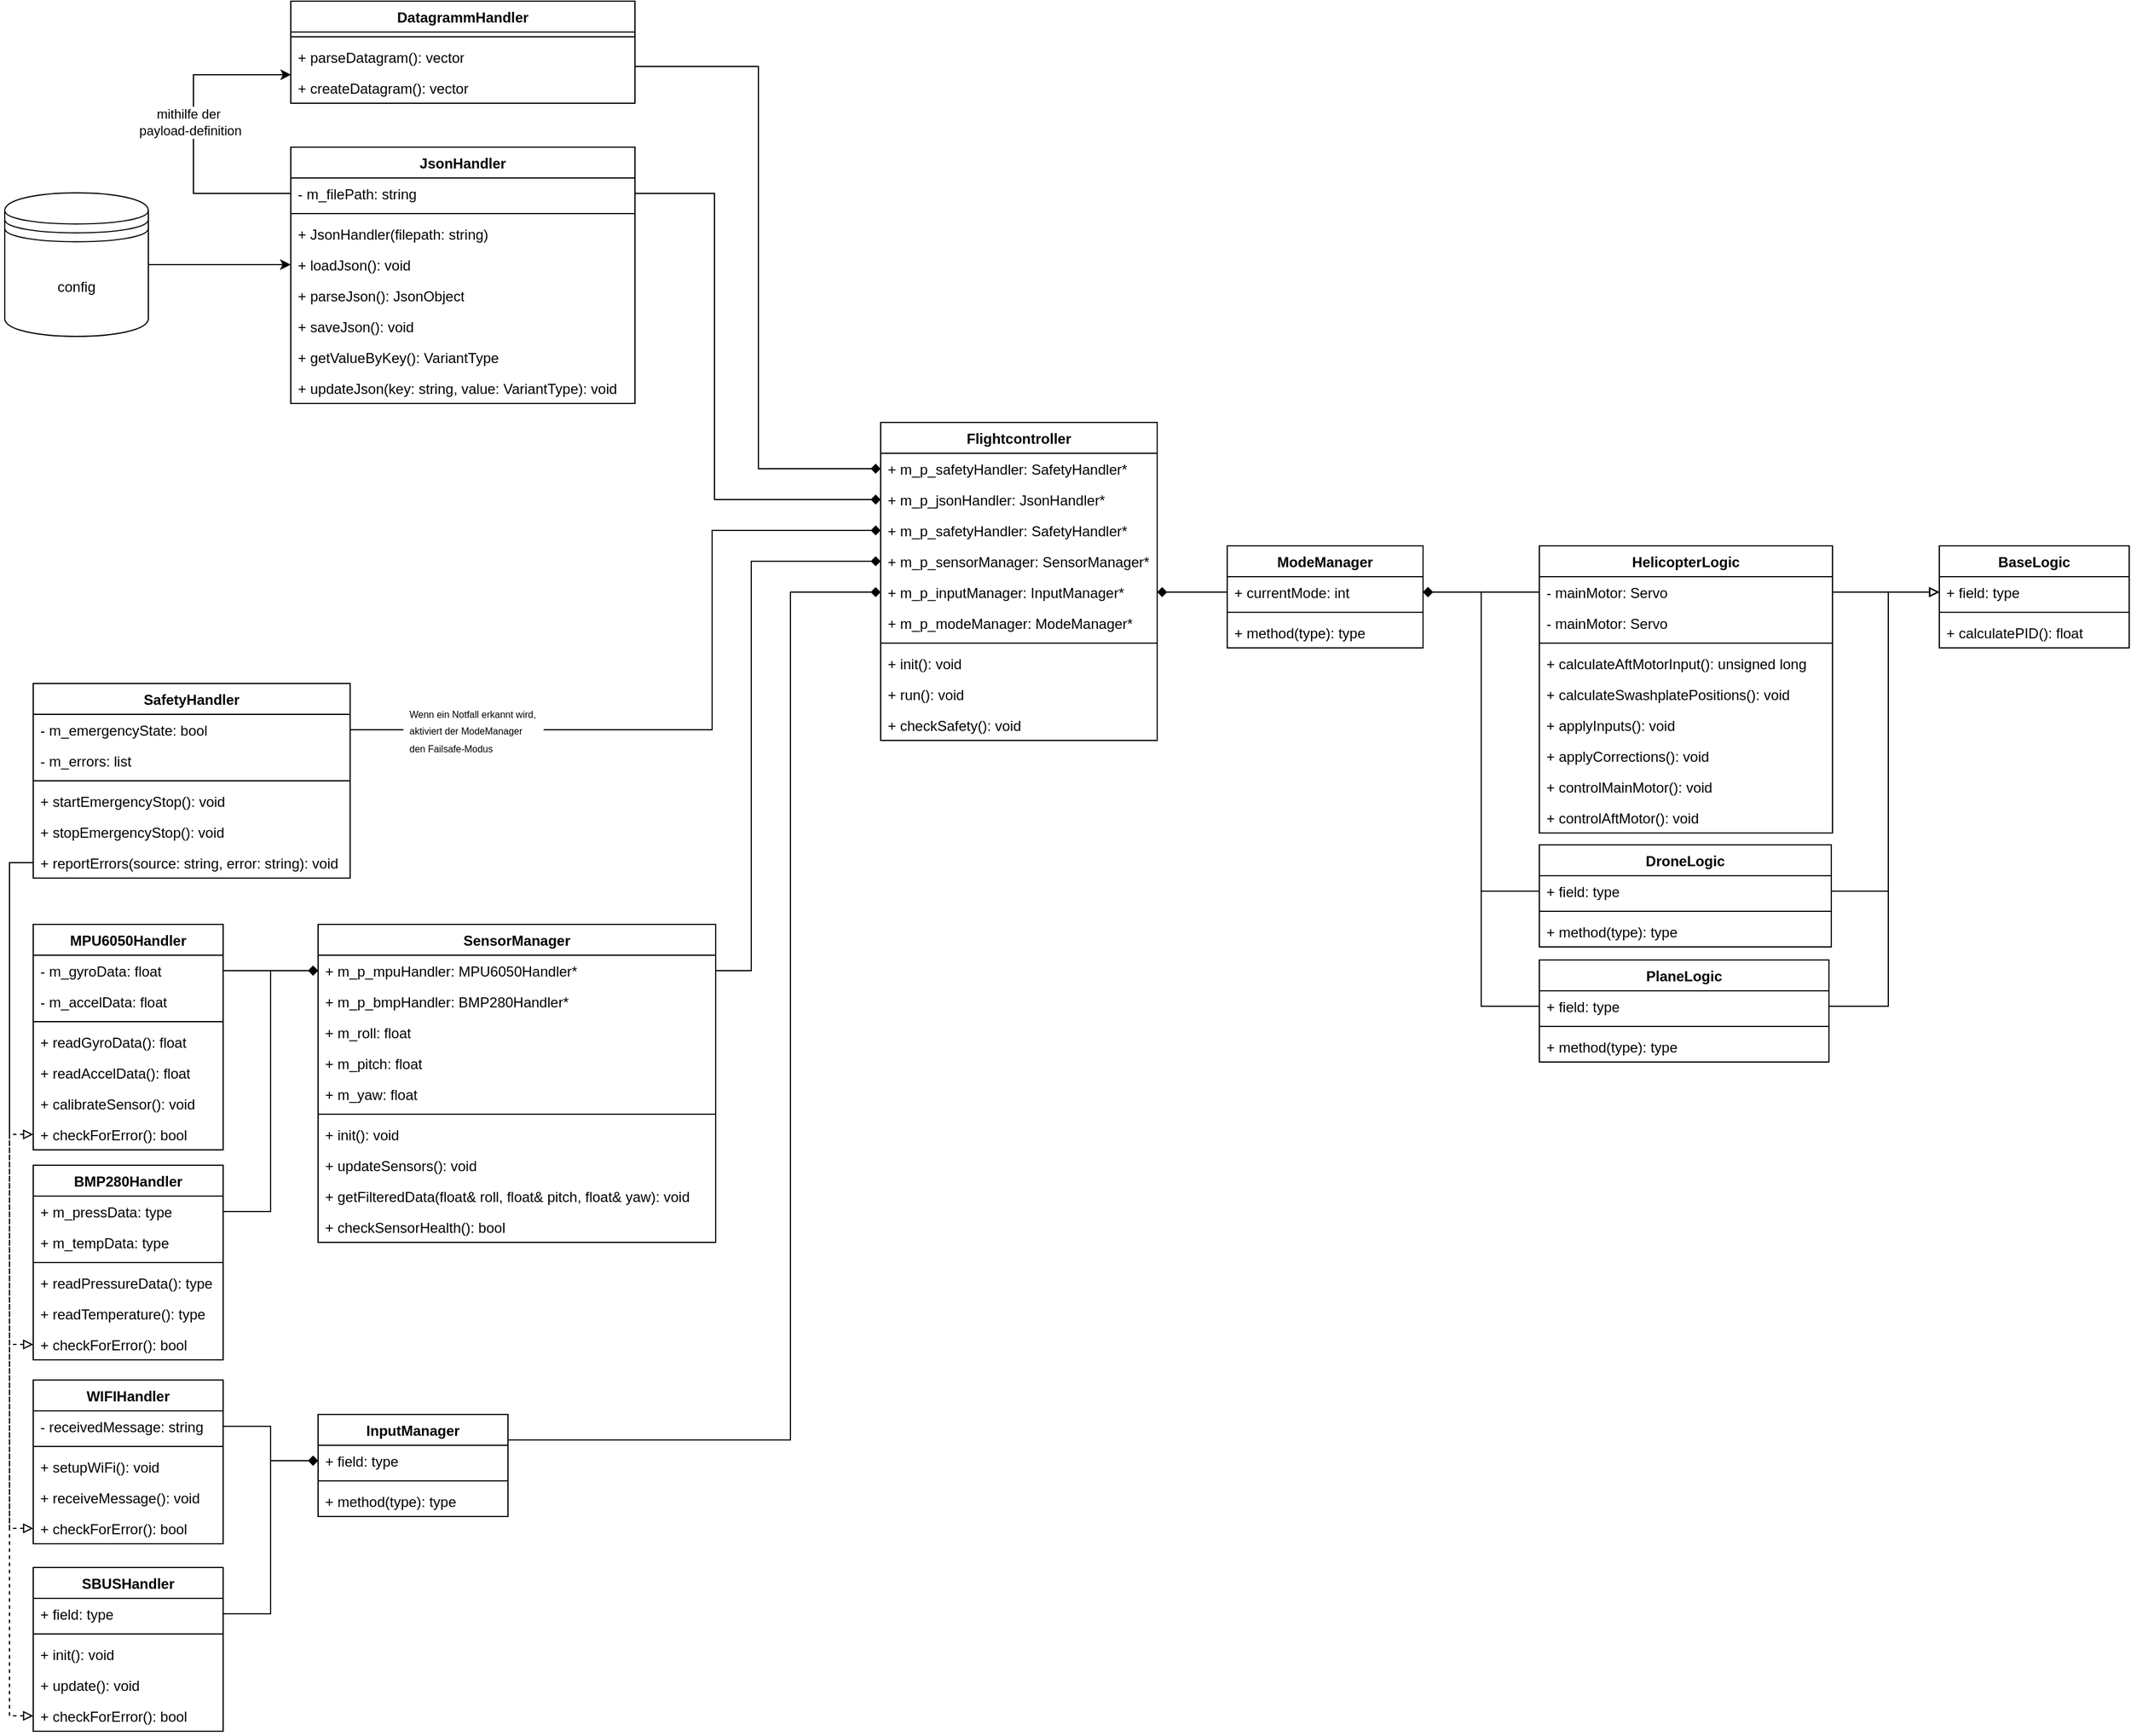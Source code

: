 <mxfile version="25.0.2">
  <diagram name="Seite-1" id="q2QHLzLYXpVYBQE_3g32">
    <mxGraphModel dx="5782" dy="4719" grid="0" gridSize="10" guides="1" tooltips="1" connect="1" arrows="1" fold="1" page="0" pageScale="1" pageWidth="827" pageHeight="1169" background="none" math="0" shadow="0">
      <root>
        <mxCell id="0" />
        <mxCell id="1" parent="0" />
        <mxCell id="JjhomQdFj9FOFFwPfBJc-15" value="JsonHandler" style="swimlane;fontStyle=1;align=center;verticalAlign=top;childLayout=stackLayout;horizontal=1;startSize=26;horizontalStack=0;resizeParent=1;resizeParentMax=0;resizeLast=0;collapsible=1;marginBottom=0;whiteSpace=wrap;html=1;rounded=0;" parent="1" vertex="1">
          <mxGeometry x="-4257" y="-3483" width="290" height="216" as="geometry" />
        </mxCell>
        <mxCell id="JjhomQdFj9FOFFwPfBJc-35" value="- m_filePath: string&amp;nbsp;" style="text;strokeColor=none;fillColor=none;align=left;verticalAlign=top;spacingLeft=4;spacingRight=4;overflow=hidden;rotatable=0;points=[[0,0.5],[1,0.5]];portConstraint=eastwest;whiteSpace=wrap;html=1;rounded=0;" parent="JjhomQdFj9FOFFwPfBJc-15" vertex="1">
          <mxGeometry y="26" width="290" height="26" as="geometry" />
        </mxCell>
        <mxCell id="JjhomQdFj9FOFFwPfBJc-17" value="" style="line;strokeWidth=1;fillColor=none;align=left;verticalAlign=middle;spacingTop=-1;spacingLeft=3;spacingRight=3;rotatable=0;labelPosition=right;points=[];portConstraint=eastwest;strokeColor=inherit;rounded=0;" parent="JjhomQdFj9FOFFwPfBJc-15" vertex="1">
          <mxGeometry y="52" width="290" height="8" as="geometry" />
        </mxCell>
        <mxCell id="JjhomQdFj9FOFFwPfBJc-39" value="+ JsonHandler(filepath: string)" style="text;strokeColor=none;fillColor=none;align=left;verticalAlign=top;spacingLeft=4;spacingRight=4;overflow=hidden;rotatable=0;points=[[0,0.5],[1,0.5]];portConstraint=eastwest;whiteSpace=wrap;html=1;rounded=0;" parent="JjhomQdFj9FOFFwPfBJc-15" vertex="1">
          <mxGeometry y="60" width="290" height="26" as="geometry" />
        </mxCell>
        <mxCell id="JjhomQdFj9FOFFwPfBJc-36" value="+ loadJson(): void" style="text;strokeColor=none;fillColor=none;align=left;verticalAlign=top;spacingLeft=4;spacingRight=4;overflow=hidden;rotatable=0;points=[[0,0.5],[1,0.5]];portConstraint=eastwest;whiteSpace=wrap;html=1;rounded=0;" parent="JjhomQdFj9FOFFwPfBJc-15" vertex="1">
          <mxGeometry y="86" width="290" height="26" as="geometry" />
        </mxCell>
        <mxCell id="JjhomQdFj9FOFFwPfBJc-18" value="+ parseJson(): JsonObject" style="text;strokeColor=none;fillColor=none;align=left;verticalAlign=top;spacingLeft=4;spacingRight=4;overflow=hidden;rotatable=0;points=[[0,0.5],[1,0.5]];portConstraint=eastwest;whiteSpace=wrap;html=1;rounded=0;" parent="JjhomQdFj9FOFFwPfBJc-15" vertex="1">
          <mxGeometry y="112" width="290" height="26" as="geometry" />
        </mxCell>
        <mxCell id="JjhomQdFj9FOFFwPfBJc-37" value="+ saveJson(): void" style="text;strokeColor=none;fillColor=none;align=left;verticalAlign=top;spacingLeft=4;spacingRight=4;overflow=hidden;rotatable=0;points=[[0,0.5],[1,0.5]];portConstraint=eastwest;whiteSpace=wrap;html=1;rounded=0;" parent="JjhomQdFj9FOFFwPfBJc-15" vertex="1">
          <mxGeometry y="138" width="290" height="26" as="geometry" />
        </mxCell>
        <mxCell id="JjhomQdFj9FOFFwPfBJc-38" value="+ getValueByKey(): VariantType" style="text;strokeColor=none;fillColor=none;align=left;verticalAlign=top;spacingLeft=4;spacingRight=4;overflow=hidden;rotatable=0;points=[[0,0.5],[1,0.5]];portConstraint=eastwest;whiteSpace=wrap;html=1;rounded=0;" parent="JjhomQdFj9FOFFwPfBJc-15" vertex="1">
          <mxGeometry y="164" width="290" height="26" as="geometry" />
        </mxCell>
        <mxCell id="JjhomQdFj9FOFFwPfBJc-34" value="+ updateJson(key: string, value: VariantType): void" style="text;strokeColor=none;fillColor=none;align=left;verticalAlign=top;spacingLeft=4;spacingRight=4;overflow=hidden;rotatable=0;points=[[0,0.5],[1,0.5]];portConstraint=eastwest;whiteSpace=wrap;html=1;rounded=0;" parent="JjhomQdFj9FOFFwPfBJc-15" vertex="1">
          <mxGeometry y="190" width="290" height="26" as="geometry" />
        </mxCell>
        <mxCell id="JjhomQdFj9FOFFwPfBJc-22" value="Flightcontroller" style="swimlane;fontStyle=1;align=center;verticalAlign=top;childLayout=stackLayout;horizontal=1;startSize=26;horizontalStack=0;resizeParent=1;resizeParentMax=0;resizeLast=0;collapsible=1;marginBottom=0;whiteSpace=wrap;html=1;rounded=0;" parent="1" vertex="1">
          <mxGeometry x="-3760" y="-3251" width="233" height="268" as="geometry" />
        </mxCell>
        <mxCell id="BK80fyBNw5CtZlqeT4nZ-3" value="+ m_p_safetyHandler: SafetyHandler*" style="text;strokeColor=none;fillColor=none;align=left;verticalAlign=top;spacingLeft=4;spacingRight=4;overflow=hidden;rotatable=0;points=[[0,0.5],[1,0.5]];portConstraint=eastwest;whiteSpace=wrap;html=1;rounded=0;" vertex="1" parent="JjhomQdFj9FOFFwPfBJc-22">
          <mxGeometry y="26" width="233" height="26" as="geometry" />
        </mxCell>
        <mxCell id="JjhomQdFj9FOFFwPfBJc-128" value="+ m_p_jsonHandler: JsonHandler* " style="text;strokeColor=none;fillColor=none;align=left;verticalAlign=top;spacingLeft=4;spacingRight=4;overflow=hidden;rotatable=0;points=[[0,0.5],[1,0.5]];portConstraint=eastwest;whiteSpace=wrap;html=1;rounded=0;" parent="JjhomQdFj9FOFFwPfBJc-22" vertex="1">
          <mxGeometry y="52" width="233" height="26" as="geometry" />
        </mxCell>
        <mxCell id="JjhomQdFj9FOFFwPfBJc-126" value="+ m_p_safetyHandler: SafetyHandler*" style="text;strokeColor=none;fillColor=none;align=left;verticalAlign=top;spacingLeft=4;spacingRight=4;overflow=hidden;rotatable=0;points=[[0,0.5],[1,0.5]];portConstraint=eastwest;whiteSpace=wrap;html=1;rounded=0;" parent="JjhomQdFj9FOFFwPfBJc-22" vertex="1">
          <mxGeometry y="78" width="233" height="26" as="geometry" />
        </mxCell>
        <mxCell id="JjhomQdFj9FOFFwPfBJc-23" value="+ m_p_sensorManager: SensorManager* " style="text;strokeColor=none;fillColor=none;align=left;verticalAlign=top;spacingLeft=4;spacingRight=4;overflow=hidden;rotatable=0;points=[[0,0.5],[1,0.5]];portConstraint=eastwest;whiteSpace=wrap;html=1;rounded=0;" parent="JjhomQdFj9FOFFwPfBJc-22" vertex="1">
          <mxGeometry y="104" width="233" height="26" as="geometry" />
        </mxCell>
        <mxCell id="JjhomQdFj9FOFFwPfBJc-127" value="+ m_p_inputManager: InputManager* " style="text;strokeColor=none;fillColor=none;align=left;verticalAlign=top;spacingLeft=4;spacingRight=4;overflow=hidden;rotatable=0;points=[[0,0.5],[1,0.5]];portConstraint=eastwest;whiteSpace=wrap;html=1;rounded=0;" parent="JjhomQdFj9FOFFwPfBJc-22" vertex="1">
          <mxGeometry y="130" width="233" height="26" as="geometry" />
        </mxCell>
        <mxCell id="JjhomQdFj9FOFFwPfBJc-125" value="+ m_p_modeManager: ModeManager*" style="text;strokeColor=none;fillColor=none;align=left;verticalAlign=top;spacingLeft=4;spacingRight=4;overflow=hidden;rotatable=0;points=[[0,0.5],[1,0.5]];portConstraint=eastwest;whiteSpace=wrap;html=1;rounded=0;" parent="JjhomQdFj9FOFFwPfBJc-22" vertex="1">
          <mxGeometry y="156" width="233" height="26" as="geometry" />
        </mxCell>
        <mxCell id="JjhomQdFj9FOFFwPfBJc-24" value="" style="line;strokeWidth=1;fillColor=none;align=left;verticalAlign=middle;spacingTop=-1;spacingLeft=3;spacingRight=3;rotatable=0;labelPosition=right;points=[];portConstraint=eastwest;strokeColor=inherit;rounded=0;" parent="JjhomQdFj9FOFFwPfBJc-22" vertex="1">
          <mxGeometry y="182" width="233" height="8" as="geometry" />
        </mxCell>
        <mxCell id="JjhomQdFj9FOFFwPfBJc-25" value="+ init(): void&lt;span style=&quot;white-space: pre;&quot;&gt;&#x9;&lt;/span&gt;" style="text;strokeColor=none;fillColor=none;align=left;verticalAlign=top;spacingLeft=4;spacingRight=4;overflow=hidden;rotatable=0;points=[[0,0.5],[1,0.5]];portConstraint=eastwest;whiteSpace=wrap;html=1;rounded=0;" parent="JjhomQdFj9FOFFwPfBJc-22" vertex="1">
          <mxGeometry y="190" width="233" height="26" as="geometry" />
        </mxCell>
        <mxCell id="JjhomQdFj9FOFFwPfBJc-26" value="+ run(): void" style="text;strokeColor=none;fillColor=none;align=left;verticalAlign=top;spacingLeft=4;spacingRight=4;overflow=hidden;rotatable=0;points=[[0,0.5],[1,0.5]];portConstraint=eastwest;whiteSpace=wrap;html=1;rounded=0;" parent="JjhomQdFj9FOFFwPfBJc-22" vertex="1">
          <mxGeometry y="216" width="233" height="26" as="geometry" />
        </mxCell>
        <mxCell id="JjhomQdFj9FOFFwPfBJc-27" value="+ checkSafety(): void" style="text;strokeColor=none;fillColor=none;align=left;verticalAlign=top;spacingLeft=4;spacingRight=4;overflow=hidden;rotatable=0;points=[[0,0.5],[1,0.5]];portConstraint=eastwest;whiteSpace=wrap;html=1;rounded=0;" parent="JjhomQdFj9FOFFwPfBJc-22" vertex="1">
          <mxGeometry y="242" width="233" height="26" as="geometry" />
        </mxCell>
        <mxCell id="JjhomQdFj9FOFFwPfBJc-28" value="MPU6050Handler" style="swimlane;fontStyle=1;align=center;verticalAlign=top;childLayout=stackLayout;horizontal=1;startSize=26;horizontalStack=0;resizeParent=1;resizeParentMax=0;resizeLast=0;collapsible=1;marginBottom=0;whiteSpace=wrap;html=1;rounded=0;" parent="1" vertex="1">
          <mxGeometry x="-4474" y="-2828" width="160" height="190" as="geometry" />
        </mxCell>
        <mxCell id="JjhomQdFj9FOFFwPfBJc-29" value="- m_gyroData: float" style="text;strokeColor=none;fillColor=none;align=left;verticalAlign=top;spacingLeft=4;spacingRight=4;overflow=hidden;rotatable=0;points=[[0,0.5],[1,0.5]];portConstraint=eastwest;whiteSpace=wrap;html=1;rounded=0;" parent="JjhomQdFj9FOFFwPfBJc-28" vertex="1">
          <mxGeometry y="26" width="160" height="26" as="geometry" />
        </mxCell>
        <mxCell id="JjhomQdFj9FOFFwPfBJc-102" value="- m_accelData: float" style="text;strokeColor=none;fillColor=none;align=left;verticalAlign=top;spacingLeft=4;spacingRight=4;overflow=hidden;rotatable=0;points=[[0,0.5],[1,0.5]];portConstraint=eastwest;whiteSpace=wrap;html=1;rounded=0;" parent="JjhomQdFj9FOFFwPfBJc-28" vertex="1">
          <mxGeometry y="52" width="160" height="26" as="geometry" />
        </mxCell>
        <mxCell id="JjhomQdFj9FOFFwPfBJc-30" value="" style="line;strokeWidth=1;fillColor=none;align=left;verticalAlign=middle;spacingTop=-1;spacingLeft=3;spacingRight=3;rotatable=0;labelPosition=right;points=[];portConstraint=eastwest;strokeColor=inherit;rounded=0;" parent="JjhomQdFj9FOFFwPfBJc-28" vertex="1">
          <mxGeometry y="78" width="160" height="8" as="geometry" />
        </mxCell>
        <mxCell id="JjhomQdFj9FOFFwPfBJc-31" value="+ readGyroData(): float" style="text;strokeColor=none;fillColor=none;align=left;verticalAlign=top;spacingLeft=4;spacingRight=4;overflow=hidden;rotatable=0;points=[[0,0.5],[1,0.5]];portConstraint=eastwest;whiteSpace=wrap;html=1;rounded=0;" parent="JjhomQdFj9FOFFwPfBJc-28" vertex="1">
          <mxGeometry y="86" width="160" height="26" as="geometry" />
        </mxCell>
        <mxCell id="JjhomQdFj9FOFFwPfBJc-103" value="+ readAccelData(): float" style="text;strokeColor=none;fillColor=none;align=left;verticalAlign=top;spacingLeft=4;spacingRight=4;overflow=hidden;rotatable=0;points=[[0,0.5],[1,0.5]];portConstraint=eastwest;whiteSpace=wrap;html=1;rounded=0;" parent="JjhomQdFj9FOFFwPfBJc-28" vertex="1">
          <mxGeometry y="112" width="160" height="26" as="geometry" />
        </mxCell>
        <mxCell id="JjhomQdFj9FOFFwPfBJc-113" value="+ calibrateSensor(): void" style="text;strokeColor=none;fillColor=none;align=left;verticalAlign=top;spacingLeft=4;spacingRight=4;overflow=hidden;rotatable=0;points=[[0,0.5],[1,0.5]];portConstraint=eastwest;whiteSpace=wrap;html=1;rounded=0;" parent="JjhomQdFj9FOFFwPfBJc-28" vertex="1">
          <mxGeometry y="138" width="160" height="26" as="geometry" />
        </mxCell>
        <mxCell id="JjhomQdFj9FOFFwPfBJc-104" value="+ checkForError(): bool" style="text;strokeColor=none;fillColor=none;align=left;verticalAlign=top;spacingLeft=4;spacingRight=4;overflow=hidden;rotatable=0;points=[[0,0.5],[1,0.5]];portConstraint=eastwest;whiteSpace=wrap;html=1;rounded=0;" parent="JjhomQdFj9FOFFwPfBJc-28" vertex="1">
          <mxGeometry y="164" width="160" height="26" as="geometry" />
        </mxCell>
        <mxCell id="JjhomQdFj9FOFFwPfBJc-40" value="SensorManager" style="swimlane;fontStyle=1;align=center;verticalAlign=top;childLayout=stackLayout;horizontal=1;startSize=26;horizontalStack=0;resizeParent=1;resizeParentMax=0;resizeLast=0;collapsible=1;marginBottom=0;whiteSpace=wrap;html=1;rounded=0;" parent="1" vertex="1">
          <mxGeometry x="-4234" y="-2828" width="335" height="268" as="geometry" />
        </mxCell>
        <mxCell id="JjhomQdFj9FOFFwPfBJc-41" value="+ m_p_mpuHandler: MPU6050Handler*" style="text;strokeColor=none;fillColor=none;align=left;verticalAlign=top;spacingLeft=4;spacingRight=4;overflow=hidden;rotatable=0;points=[[0,0.5],[1,0.5]];portConstraint=eastwest;whiteSpace=wrap;html=1;rounded=0;" parent="JjhomQdFj9FOFFwPfBJc-40" vertex="1">
          <mxGeometry y="26" width="335" height="26" as="geometry" />
        </mxCell>
        <mxCell id="JjhomQdFj9FOFFwPfBJc-131" value="+ m_p_bmpHandler: BMP280Handler*" style="text;strokeColor=none;fillColor=none;align=left;verticalAlign=top;spacingLeft=4;spacingRight=4;overflow=hidden;rotatable=0;points=[[0,0.5],[1,0.5]];portConstraint=eastwest;whiteSpace=wrap;html=1;rounded=0;" parent="JjhomQdFj9FOFFwPfBJc-40" vertex="1">
          <mxGeometry y="52" width="335" height="26" as="geometry" />
        </mxCell>
        <mxCell id="JjhomQdFj9FOFFwPfBJc-133" value="+ m_roll: float" style="text;strokeColor=none;fillColor=none;align=left;verticalAlign=top;spacingLeft=4;spacingRight=4;overflow=hidden;rotatable=0;points=[[0,0.5],[1,0.5]];portConstraint=eastwest;whiteSpace=wrap;html=1;rounded=0;" parent="JjhomQdFj9FOFFwPfBJc-40" vertex="1">
          <mxGeometry y="78" width="335" height="26" as="geometry" />
        </mxCell>
        <mxCell id="JjhomQdFj9FOFFwPfBJc-134" value="+ m_pitch: float" style="text;strokeColor=none;fillColor=none;align=left;verticalAlign=top;spacingLeft=4;spacingRight=4;overflow=hidden;rotatable=0;points=[[0,0.5],[1,0.5]];portConstraint=eastwest;whiteSpace=wrap;html=1;rounded=0;" parent="JjhomQdFj9FOFFwPfBJc-40" vertex="1">
          <mxGeometry y="104" width="335" height="26" as="geometry" />
        </mxCell>
        <mxCell id="JjhomQdFj9FOFFwPfBJc-132" value="+ m_yaw: float" style="text;strokeColor=none;fillColor=none;align=left;verticalAlign=top;spacingLeft=4;spacingRight=4;overflow=hidden;rotatable=0;points=[[0,0.5],[1,0.5]];portConstraint=eastwest;whiteSpace=wrap;html=1;rounded=0;" parent="JjhomQdFj9FOFFwPfBJc-40" vertex="1">
          <mxGeometry y="130" width="335" height="26" as="geometry" />
        </mxCell>
        <mxCell id="JjhomQdFj9FOFFwPfBJc-42" value="" style="line;strokeWidth=1;fillColor=none;align=left;verticalAlign=middle;spacingTop=-1;spacingLeft=3;spacingRight=3;rotatable=0;labelPosition=right;points=[];portConstraint=eastwest;strokeColor=inherit;rounded=0;" parent="JjhomQdFj9FOFFwPfBJc-40" vertex="1">
          <mxGeometry y="156" width="335" height="8" as="geometry" />
        </mxCell>
        <mxCell id="JjhomQdFj9FOFFwPfBJc-43" value="+ init(): void " style="text;strokeColor=none;fillColor=none;align=left;verticalAlign=top;spacingLeft=4;spacingRight=4;overflow=hidden;rotatable=0;points=[[0,0.5],[1,0.5]];portConstraint=eastwest;whiteSpace=wrap;html=1;rounded=0;" parent="JjhomQdFj9FOFFwPfBJc-40" vertex="1">
          <mxGeometry y="164" width="335" height="26" as="geometry" />
        </mxCell>
        <mxCell id="JjhomQdFj9FOFFwPfBJc-136" value="+&amp;nbsp;updateSensors(): void&amp;nbsp;&lt;span style=&quot;color: rgba(0, 0, 0, 0); font-family: monospace; font-size: 0px; text-wrap: nowrap;&quot;&gt;%3CmxGraphModel%3E%3Croot%3E%3CmxCell%20id%3D%220%22%2F%3E%3CmxCell%20id%3D%221%22%20parent%3D%220%22%2F%3E%3CmxCell%20id%3D%222%22%20value%3D%22%2B%20init()%3A%20void%20%22%20style%3D%22text%3BstrokeColor%3Dnone%3BfillColor%3Dnone%3Balign%3Dleft%3BverticalAlign%3Dtop%3BspacingLeft%3D4%3BspacingRight%3D4%3Boverflow%3Dhidden%3Brotatable%3D0%3Bpoints%3D%5B%5B0%2C0.5%5D%2C%5B1%2C0.5%5D%5D%3BportConstraint%3Deastwest%3BwhiteSpace%3Dwrap%3Bhtml%3D1%3B%22%20vertex%3D%221%22%20parent%3D%221%22%3E%3CmxGeometry%20x%3D%22-668%22%20y%3D%22-540%22%20width%3D%22289%22%20height%3D%2226%22%20as%3D%22geometry%22%2F%3E%3C%2FmxCell%3E%3C%2Froot%3E%3C%2FmxGraphModel%3E&lt;/span&gt;" style="text;strokeColor=none;fillColor=none;align=left;verticalAlign=top;spacingLeft=4;spacingRight=4;overflow=hidden;rotatable=0;points=[[0,0.5],[1,0.5]];portConstraint=eastwest;whiteSpace=wrap;html=1;rounded=0;" parent="JjhomQdFj9FOFFwPfBJc-40" vertex="1">
          <mxGeometry y="190" width="335" height="26" as="geometry" />
        </mxCell>
        <mxCell id="JjhomQdFj9FOFFwPfBJc-137" value="+&amp;nbsp;getFilteredData(float&amp;amp; roll, float&amp;amp; pitch, float&amp;amp; yaw): void&lt;span style=&quot;color: rgba(0, 0, 0, 0); font-family: monospace; font-size: 0px; text-wrap: nowrap;&quot;&gt;%3CmxGraphModel%3E%3Croot%3E%3CmxCell%20id%3D%220%22%2F%3E%3CmxCell%20id%3D%221%22%20parent%3D%220%22%2F%3E%3CmxCell%20id%3D%222%22%20value%3D%22%2B%20init()%3A%20void%20%22%20style%3D%22text%3BstrokeColor%3Dnone%3BfillColor%3Dnone%3Balign%3Dleft%3BverticalAlign%3Dtop%3BspacingLeft%3D4%3BspacingRight%3D4%3Boverflow%3Dhidden%3Brotatable%3D0%3Bpoints%3D%5B%5B0%2C0.5%5D%2C%5B1%2C0.5%5D%5D%3BportConstraint%3Deastwest%3BwhiteSpace%3Dwrap%3Bhtml%3D1%3B%22%20vertex%3D%221%22%20parent%3D%221%22%3E%3CmxGeometry%20x%3D%22-668%22%20y%3D%22-540%22%20width%3D%22289%22%20height%3D%2226%22%20as%3D%22geometry%22%2F%3E%3C%2FmxCell%3E%3C%2Froot%3E%3C%2FmxGraphModel%3E&lt;/span&gt;" style="text;strokeColor=none;fillColor=none;align=left;verticalAlign=top;spacingLeft=4;spacingRight=4;overflow=hidden;rotatable=0;points=[[0,0.5],[1,0.5]];portConstraint=eastwest;whiteSpace=wrap;html=1;rounded=0;" parent="JjhomQdFj9FOFFwPfBJc-40" vertex="1">
          <mxGeometry y="216" width="335" height="26" as="geometry" />
        </mxCell>
        <mxCell id="JjhomQdFj9FOFFwPfBJc-135" value="+&amp;nbsp;checkSensorHealth(): bool &lt;span style=&quot;color: rgba(0, 0, 0, 0); font-family: monospace; font-size: 0px; text-wrap: nowrap;&quot;&gt;%3CmxGraphModel%3E%3Croot%3E%3CmxCell%20id%3D%220%22%2F%3E%3CmxCell%20id%3D%221%22%20parent%3D%220%22%2F%3E%3CmxCell%20id%3D%222%22%20value%3D%22%2B%20init()%3A%20void%20%22%20style%3D%22text%3BstrokeColor%3Dnone%3BfillColor%3Dnone%3Balign%3Dleft%3BverticalAlign%3Dtop%3BspacingLeft%3D4%3BspacingRight%3D4%3Boverflow%3Dhidden%3Brotatable%3D0%3Bpoints%3D%5B%5B0%2C0.5%5D%2C%5B1%2C0.5%5D%5D%3BportConstraint%3Deastwest%3BwhiteSpace%3Dwrap%3Bhtml%3D1%3B%22%20vertex%3D%221%22%20parent%3D%221%22%3E%3CmxGeometry%20x%3D%22-668%22%20y%3D%22-540%22%20width%3D%22289%22%20height%3D%2226%22%20as%3D%22geometry%22%2F%3E%3C%2FmxCell%3E%3C%2Froot%3E%3C%2FmxGraphModel%3E&lt;/span&gt;" style="text;strokeColor=none;fillColor=none;align=left;verticalAlign=top;spacingLeft=4;spacingRight=4;overflow=hidden;rotatable=0;points=[[0,0.5],[1,0.5]];portConstraint=eastwest;whiteSpace=wrap;html=1;rounded=0;" parent="JjhomQdFj9FOFFwPfBJc-40" vertex="1">
          <mxGeometry y="242" width="335" height="26" as="geometry" />
        </mxCell>
        <mxCell id="JjhomQdFj9FOFFwPfBJc-47" style="edgeStyle=orthogonalEdgeStyle;rounded=0;orthogonalLoop=1;jettySize=auto;html=1;exitX=1;exitY=0.5;exitDx=0;exitDy=0;entryX=0;entryY=0.5;entryDx=0;entryDy=0;startArrow=none;startFill=0;endArrow=diamond;endFill=1;" parent="1" source="JjhomQdFj9FOFFwPfBJc-35" target="JjhomQdFj9FOFFwPfBJc-128" edge="1">
          <mxGeometry relative="1" as="geometry">
            <Array as="points">
              <mxPoint x="-3900" y="-3444" />
              <mxPoint x="-3900" y="-3186" />
            </Array>
          </mxGeometry>
        </mxCell>
        <mxCell id="JjhomQdFj9FOFFwPfBJc-51" style="edgeStyle=orthogonalEdgeStyle;rounded=0;orthogonalLoop=1;jettySize=auto;html=1;exitX=1;exitY=0.5;exitDx=0;exitDy=0;entryX=0;entryY=0.5;entryDx=0;entryDy=0;endArrow=diamond;startFill=0;startArrow=none;endFill=1;" parent="1" source="JjhomQdFj9FOFFwPfBJc-29" target="JjhomQdFj9FOFFwPfBJc-41" edge="1">
          <mxGeometry relative="1" as="geometry" />
        </mxCell>
        <mxCell id="JjhomQdFj9FOFFwPfBJc-52" style="edgeStyle=orthogonalEdgeStyle;rounded=0;orthogonalLoop=1;jettySize=auto;html=1;exitX=1;exitY=0.5;exitDx=0;exitDy=0;entryX=0;entryY=0.5;entryDx=0;entryDy=0;startArrow=none;startFill=0;endArrow=diamond;endFill=1;" parent="1" source="JjhomQdFj9FOFFwPfBJc-41" target="JjhomQdFj9FOFFwPfBJc-23" edge="1">
          <mxGeometry relative="1" as="geometry">
            <Array as="points">
              <mxPoint x="-3869" y="-2789" />
              <mxPoint x="-3869" y="-3134" />
            </Array>
          </mxGeometry>
        </mxCell>
        <mxCell id="JjhomQdFj9FOFFwPfBJc-53" value="BMP280Handler" style="swimlane;fontStyle=1;align=center;verticalAlign=top;childLayout=stackLayout;horizontal=1;startSize=26;horizontalStack=0;resizeParent=1;resizeParentMax=0;resizeLast=0;collapsible=1;marginBottom=0;whiteSpace=wrap;html=1;rounded=0;" parent="1" vertex="1">
          <mxGeometry x="-4474" y="-2625" width="160" height="164" as="geometry" />
        </mxCell>
        <mxCell id="JjhomQdFj9FOFFwPfBJc-54" value="+ m_pressData: type" style="text;strokeColor=none;fillColor=none;align=left;verticalAlign=top;spacingLeft=4;spacingRight=4;overflow=hidden;rotatable=0;points=[[0,0.5],[1,0.5]];portConstraint=eastwest;whiteSpace=wrap;html=1;rounded=0;" parent="JjhomQdFj9FOFFwPfBJc-53" vertex="1">
          <mxGeometry y="26" width="160" height="26" as="geometry" />
        </mxCell>
        <mxCell id="JjhomQdFj9FOFFwPfBJc-129" value="+ m_tempData: type" style="text;strokeColor=none;fillColor=none;align=left;verticalAlign=top;spacingLeft=4;spacingRight=4;overflow=hidden;rotatable=0;points=[[0,0.5],[1,0.5]];portConstraint=eastwest;whiteSpace=wrap;html=1;rounded=0;" parent="JjhomQdFj9FOFFwPfBJc-53" vertex="1">
          <mxGeometry y="52" width="160" height="26" as="geometry" />
        </mxCell>
        <mxCell id="JjhomQdFj9FOFFwPfBJc-55" value="" style="line;strokeWidth=1;fillColor=none;align=left;verticalAlign=middle;spacingTop=-1;spacingLeft=3;spacingRight=3;rotatable=0;labelPosition=right;points=[];portConstraint=eastwest;strokeColor=inherit;rounded=0;" parent="JjhomQdFj9FOFFwPfBJc-53" vertex="1">
          <mxGeometry y="78" width="160" height="8" as="geometry" />
        </mxCell>
        <mxCell id="JjhomQdFj9FOFFwPfBJc-112" value="+ readPressureData(): type" style="text;strokeColor=none;fillColor=none;align=left;verticalAlign=top;spacingLeft=4;spacingRight=4;overflow=hidden;rotatable=0;points=[[0,0.5],[1,0.5]];portConstraint=eastwest;whiteSpace=wrap;html=1;rounded=0;" parent="JjhomQdFj9FOFFwPfBJc-53" vertex="1">
          <mxGeometry y="86" width="160" height="26" as="geometry" />
        </mxCell>
        <mxCell id="JjhomQdFj9FOFFwPfBJc-56" value="+ readTemperature(): type" style="text;strokeColor=none;fillColor=none;align=left;verticalAlign=top;spacingLeft=4;spacingRight=4;overflow=hidden;rotatable=0;points=[[0,0.5],[1,0.5]];portConstraint=eastwest;whiteSpace=wrap;html=1;rounded=0;" parent="JjhomQdFj9FOFFwPfBJc-53" vertex="1">
          <mxGeometry y="112" width="160" height="26" as="geometry" />
        </mxCell>
        <mxCell id="JjhomQdFj9FOFFwPfBJc-117" value="+ checkForError(): bool" style="text;strokeColor=none;fillColor=none;align=left;verticalAlign=top;spacingLeft=4;spacingRight=4;overflow=hidden;rotatable=0;points=[[0,0.5],[1,0.5]];portConstraint=eastwest;whiteSpace=wrap;html=1;rounded=0;" parent="JjhomQdFj9FOFFwPfBJc-53" vertex="1">
          <mxGeometry y="138" width="160" height="26" as="geometry" />
        </mxCell>
        <mxCell id="JjhomQdFj9FOFFwPfBJc-57" style="edgeStyle=orthogonalEdgeStyle;rounded=0;orthogonalLoop=1;jettySize=auto;html=1;exitX=1;exitY=0.5;exitDx=0;exitDy=0;entryX=0;entryY=0.5;entryDx=0;entryDy=0;endArrow=diamond;startFill=0;startArrow=none;endFill=1;" parent="1" source="JjhomQdFj9FOFFwPfBJc-54" target="JjhomQdFj9FOFFwPfBJc-41" edge="1">
          <mxGeometry relative="1" as="geometry" />
        </mxCell>
        <mxCell id="JjhomQdFj9FOFFwPfBJc-71" value="HelicopterLogic" style="swimlane;fontStyle=1;align=center;verticalAlign=top;childLayout=stackLayout;horizontal=1;startSize=26;horizontalStack=0;resizeParent=1;resizeParentMax=0;resizeLast=0;collapsible=1;marginBottom=0;whiteSpace=wrap;html=1;rounded=0;" parent="1" vertex="1">
          <mxGeometry x="-3205" y="-3147" width="247" height="242" as="geometry" />
        </mxCell>
        <mxCell id="JjhomQdFj9FOFFwPfBJc-72" value="- mainMotor: Servo" style="text;strokeColor=none;fillColor=none;align=left;verticalAlign=top;spacingLeft=4;spacingRight=4;overflow=hidden;rotatable=0;points=[[0,0.5],[1,0.5]];portConstraint=eastwest;whiteSpace=wrap;html=1;rounded=0;" parent="JjhomQdFj9FOFFwPfBJc-71" vertex="1">
          <mxGeometry y="26" width="247" height="26" as="geometry" />
        </mxCell>
        <mxCell id="k9uboM6s9roa3EWM2hxK-10" value="- mainMotor: Servo" style="text;strokeColor=none;fillColor=none;align=left;verticalAlign=top;spacingLeft=4;spacingRight=4;overflow=hidden;rotatable=0;points=[[0,0.5],[1,0.5]];portConstraint=eastwest;whiteSpace=wrap;html=1;rounded=0;" parent="JjhomQdFj9FOFFwPfBJc-71" vertex="1">
          <mxGeometry y="52" width="247" height="26" as="geometry" />
        </mxCell>
        <mxCell id="JjhomQdFj9FOFFwPfBJc-73" value="" style="line;strokeWidth=1;fillColor=none;align=left;verticalAlign=middle;spacingTop=-1;spacingLeft=3;spacingRight=3;rotatable=0;labelPosition=right;points=[];portConstraint=eastwest;strokeColor=inherit;rounded=0;" parent="JjhomQdFj9FOFFwPfBJc-71" vertex="1">
          <mxGeometry y="78" width="247" height="8" as="geometry" />
        </mxCell>
        <mxCell id="k9uboM6s9roa3EWM2hxK-11" value="+ calculateAftMotorInput(): unsigned long" style="text;strokeColor=none;fillColor=none;align=left;verticalAlign=top;spacingLeft=4;spacingRight=4;overflow=hidden;rotatable=0;points=[[0,0.5],[1,0.5]];portConstraint=eastwest;whiteSpace=wrap;html=1;rounded=0;" parent="JjhomQdFj9FOFFwPfBJc-71" vertex="1">
          <mxGeometry y="86" width="247" height="26" as="geometry" />
        </mxCell>
        <mxCell id="k9uboM6s9roa3EWM2hxK-13" value="+ calculateSwashplatePositions(): void" style="text;strokeColor=none;fillColor=none;align=left;verticalAlign=top;spacingLeft=4;spacingRight=4;overflow=hidden;rotatable=0;points=[[0,0.5],[1,0.5]];portConstraint=eastwest;whiteSpace=wrap;html=1;rounded=0;" parent="JjhomQdFj9FOFFwPfBJc-71" vertex="1">
          <mxGeometry y="112" width="247" height="26" as="geometry" />
        </mxCell>
        <mxCell id="k9uboM6s9roa3EWM2hxK-14" value="+ applyInputs(): void" style="text;strokeColor=none;fillColor=none;align=left;verticalAlign=top;spacingLeft=4;spacingRight=4;overflow=hidden;rotatable=0;points=[[0,0.5],[1,0.5]];portConstraint=eastwest;whiteSpace=wrap;html=1;rounded=0;" parent="JjhomQdFj9FOFFwPfBJc-71" vertex="1">
          <mxGeometry y="138" width="247" height="26" as="geometry" />
        </mxCell>
        <mxCell id="k9uboM6s9roa3EWM2hxK-12" value="+ applyCorrections(): void" style="text;strokeColor=none;fillColor=none;align=left;verticalAlign=top;spacingLeft=4;spacingRight=4;overflow=hidden;rotatable=0;points=[[0,0.5],[1,0.5]];portConstraint=eastwest;whiteSpace=wrap;html=1;rounded=0;" parent="JjhomQdFj9FOFFwPfBJc-71" vertex="1">
          <mxGeometry y="164" width="247" height="26" as="geometry" />
        </mxCell>
        <mxCell id="k9uboM6s9roa3EWM2hxK-15" value="+ controlMainMotor(): void" style="text;strokeColor=none;fillColor=none;align=left;verticalAlign=top;spacingLeft=4;spacingRight=4;overflow=hidden;rotatable=0;points=[[0,0.5],[1,0.5]];portConstraint=eastwest;whiteSpace=wrap;html=1;rounded=0;" parent="JjhomQdFj9FOFFwPfBJc-71" vertex="1">
          <mxGeometry y="190" width="247" height="26" as="geometry" />
        </mxCell>
        <mxCell id="k9uboM6s9roa3EWM2hxK-16" value="+ controlAftMotor(): void" style="text;strokeColor=none;fillColor=none;align=left;verticalAlign=top;spacingLeft=4;spacingRight=4;overflow=hidden;rotatable=0;points=[[0,0.5],[1,0.5]];portConstraint=eastwest;whiteSpace=wrap;html=1;rounded=0;" parent="JjhomQdFj9FOFFwPfBJc-71" vertex="1">
          <mxGeometry y="216" width="247" height="26" as="geometry" />
        </mxCell>
        <mxCell id="JjhomQdFj9FOFFwPfBJc-75" value="DroneLogic" style="swimlane;fontStyle=1;align=center;verticalAlign=top;childLayout=stackLayout;horizontal=1;startSize=26;horizontalStack=0;resizeParent=1;resizeParentMax=0;resizeLast=0;collapsible=1;marginBottom=0;whiteSpace=wrap;html=1;rounded=0;" parent="1" vertex="1">
          <mxGeometry x="-3205" y="-2895" width="246" height="86" as="geometry" />
        </mxCell>
        <mxCell id="JjhomQdFj9FOFFwPfBJc-76" value="+ field: type" style="text;strokeColor=none;fillColor=none;align=left;verticalAlign=top;spacingLeft=4;spacingRight=4;overflow=hidden;rotatable=0;points=[[0,0.5],[1,0.5]];portConstraint=eastwest;whiteSpace=wrap;html=1;rounded=0;" parent="JjhomQdFj9FOFFwPfBJc-75" vertex="1">
          <mxGeometry y="26" width="246" height="26" as="geometry" />
        </mxCell>
        <mxCell id="JjhomQdFj9FOFFwPfBJc-77" value="" style="line;strokeWidth=1;fillColor=none;align=left;verticalAlign=middle;spacingTop=-1;spacingLeft=3;spacingRight=3;rotatable=0;labelPosition=right;points=[];portConstraint=eastwest;strokeColor=inherit;rounded=0;" parent="JjhomQdFj9FOFFwPfBJc-75" vertex="1">
          <mxGeometry y="52" width="246" height="8" as="geometry" />
        </mxCell>
        <mxCell id="JjhomQdFj9FOFFwPfBJc-78" value="+ method(type): type" style="text;strokeColor=none;fillColor=none;align=left;verticalAlign=top;spacingLeft=4;spacingRight=4;overflow=hidden;rotatable=0;points=[[0,0.5],[1,0.5]];portConstraint=eastwest;whiteSpace=wrap;html=1;rounded=0;" parent="JjhomQdFj9FOFFwPfBJc-75" vertex="1">
          <mxGeometry y="60" width="246" height="26" as="geometry" />
        </mxCell>
        <mxCell id="JjhomQdFj9FOFFwPfBJc-79" value="PlaneLogic" style="swimlane;fontStyle=1;align=center;verticalAlign=top;childLayout=stackLayout;horizontal=1;startSize=26;horizontalStack=0;resizeParent=1;resizeParentMax=0;resizeLast=0;collapsible=1;marginBottom=0;whiteSpace=wrap;html=1;rounded=0;" parent="1" vertex="1">
          <mxGeometry x="-3205" y="-2798" width="244" height="86" as="geometry" />
        </mxCell>
        <mxCell id="JjhomQdFj9FOFFwPfBJc-80" value="+ field: type" style="text;strokeColor=none;fillColor=none;align=left;verticalAlign=top;spacingLeft=4;spacingRight=4;overflow=hidden;rotatable=0;points=[[0,0.5],[1,0.5]];portConstraint=eastwest;whiteSpace=wrap;html=1;rounded=0;" parent="JjhomQdFj9FOFFwPfBJc-79" vertex="1">
          <mxGeometry y="26" width="244" height="26" as="geometry" />
        </mxCell>
        <mxCell id="JjhomQdFj9FOFFwPfBJc-81" value="" style="line;strokeWidth=1;fillColor=none;align=left;verticalAlign=middle;spacingTop=-1;spacingLeft=3;spacingRight=3;rotatable=0;labelPosition=right;points=[];portConstraint=eastwest;strokeColor=inherit;rounded=0;" parent="JjhomQdFj9FOFFwPfBJc-79" vertex="1">
          <mxGeometry y="52" width="244" height="8" as="geometry" />
        </mxCell>
        <mxCell id="JjhomQdFj9FOFFwPfBJc-82" value="+ method(type): type" style="text;strokeColor=none;fillColor=none;align=left;verticalAlign=top;spacingLeft=4;spacingRight=4;overflow=hidden;rotatable=0;points=[[0,0.5],[1,0.5]];portConstraint=eastwest;whiteSpace=wrap;html=1;rounded=0;" parent="JjhomQdFj9FOFFwPfBJc-79" vertex="1">
          <mxGeometry y="60" width="244" height="26" as="geometry" />
        </mxCell>
        <mxCell id="JjhomQdFj9FOFFwPfBJc-83" style="edgeStyle=orthogonalEdgeStyle;rounded=0;orthogonalLoop=1;jettySize=auto;html=1;exitX=1;exitY=0.5;exitDx=0;exitDy=0;entryX=0;entryY=0.5;entryDx=0;entryDy=0;endArrow=block;endFill=0;startArrow=none;startFill=0;" parent="1" source="JjhomQdFj9FOFFwPfBJc-72" target="k9uboM6s9roa3EWM2hxK-20" edge="1">
          <mxGeometry relative="1" as="geometry">
            <mxPoint x="-2849" y="-3248" as="targetPoint" />
            <Array as="points" />
          </mxGeometry>
        </mxCell>
        <mxCell id="JjhomQdFj9FOFFwPfBJc-87" value="InputManager" style="swimlane;fontStyle=1;align=center;verticalAlign=top;childLayout=stackLayout;horizontal=1;startSize=26;horizontalStack=0;resizeParent=1;resizeParentMax=0;resizeLast=0;collapsible=1;marginBottom=0;whiteSpace=wrap;html=1;rounded=0;" parent="1" vertex="1">
          <mxGeometry x="-4234" y="-2415" width="160" height="86" as="geometry" />
        </mxCell>
        <mxCell id="JjhomQdFj9FOFFwPfBJc-88" value="+ field: type" style="text;strokeColor=none;fillColor=none;align=left;verticalAlign=top;spacingLeft=4;spacingRight=4;overflow=hidden;rotatable=0;points=[[0,0.5],[1,0.5]];portConstraint=eastwest;whiteSpace=wrap;html=1;rounded=0;" parent="JjhomQdFj9FOFFwPfBJc-87" vertex="1">
          <mxGeometry y="26" width="160" height="26" as="geometry" />
        </mxCell>
        <mxCell id="JjhomQdFj9FOFFwPfBJc-89" value="" style="line;strokeWidth=1;fillColor=none;align=left;verticalAlign=middle;spacingTop=-1;spacingLeft=3;spacingRight=3;rotatable=0;labelPosition=right;points=[];portConstraint=eastwest;strokeColor=inherit;rounded=0;" parent="JjhomQdFj9FOFFwPfBJc-87" vertex="1">
          <mxGeometry y="52" width="160" height="8" as="geometry" />
        </mxCell>
        <mxCell id="JjhomQdFj9FOFFwPfBJc-90" value="+ method(type): type" style="text;strokeColor=none;fillColor=none;align=left;verticalAlign=top;spacingLeft=4;spacingRight=4;overflow=hidden;rotatable=0;points=[[0,0.5],[1,0.5]];portConstraint=eastwest;whiteSpace=wrap;html=1;rounded=0;" parent="JjhomQdFj9FOFFwPfBJc-87" vertex="1">
          <mxGeometry y="60" width="160" height="26" as="geometry" />
        </mxCell>
        <mxCell id="JjhomQdFj9FOFFwPfBJc-91" value="WIFIHandler" style="swimlane;fontStyle=1;align=center;verticalAlign=top;childLayout=stackLayout;horizontal=1;startSize=26;horizontalStack=0;resizeParent=1;resizeParentMax=0;resizeLast=0;collapsible=1;marginBottom=0;whiteSpace=wrap;html=1;rounded=0;" parent="1" vertex="1">
          <mxGeometry x="-4474" y="-2444" width="160" height="138" as="geometry" />
        </mxCell>
        <mxCell id="JjhomQdFj9FOFFwPfBJc-92" value="- receivedMessage: string" style="text;strokeColor=none;fillColor=none;align=left;verticalAlign=top;spacingLeft=4;spacingRight=4;overflow=hidden;rotatable=0;points=[[0,0.5],[1,0.5]];portConstraint=eastwest;whiteSpace=wrap;html=1;rounded=0;" parent="JjhomQdFj9FOFFwPfBJc-91" vertex="1">
          <mxGeometry y="26" width="160" height="26" as="geometry" />
        </mxCell>
        <mxCell id="JjhomQdFj9FOFFwPfBJc-93" value="" style="line;strokeWidth=1;fillColor=none;align=left;verticalAlign=middle;spacingTop=-1;spacingLeft=3;spacingRight=3;rotatable=0;labelPosition=right;points=[];portConstraint=eastwest;strokeColor=inherit;rounded=0;" parent="JjhomQdFj9FOFFwPfBJc-91" vertex="1">
          <mxGeometry y="52" width="160" height="8" as="geometry" />
        </mxCell>
        <mxCell id="JjhomQdFj9FOFFwPfBJc-94" value="+ setupWiFi(): void" style="text;strokeColor=none;fillColor=none;align=left;verticalAlign=top;spacingLeft=4;spacingRight=4;overflow=hidden;rotatable=0;points=[[0,0.5],[1,0.5]];portConstraint=eastwest;whiteSpace=wrap;html=1;rounded=0;" parent="JjhomQdFj9FOFFwPfBJc-91" vertex="1">
          <mxGeometry y="60" width="160" height="26" as="geometry" />
        </mxCell>
        <mxCell id="k9uboM6s9roa3EWM2hxK-17" value="+ receiveMessage(): void" style="text;strokeColor=none;fillColor=none;align=left;verticalAlign=top;spacingLeft=4;spacingRight=4;overflow=hidden;rotatable=0;points=[[0,0.5],[1,0.5]];portConstraint=eastwest;whiteSpace=wrap;html=1;rounded=0;" parent="JjhomQdFj9FOFFwPfBJc-91" vertex="1">
          <mxGeometry y="86" width="160" height="26" as="geometry" />
        </mxCell>
        <mxCell id="JjhomQdFj9FOFFwPfBJc-119" value="+ checkForError(): bool" style="text;strokeColor=none;fillColor=none;align=left;verticalAlign=top;spacingLeft=4;spacingRight=4;overflow=hidden;rotatable=0;points=[[0,0.5],[1,0.5]];portConstraint=eastwest;whiteSpace=wrap;html=1;rounded=0;" parent="JjhomQdFj9FOFFwPfBJc-91" vertex="1">
          <mxGeometry y="112" width="160" height="26" as="geometry" />
        </mxCell>
        <mxCell id="JjhomQdFj9FOFFwPfBJc-95" style="edgeStyle=orthogonalEdgeStyle;rounded=0;orthogonalLoop=1;jettySize=auto;html=1;exitX=1;exitY=0.5;exitDx=0;exitDy=0;entryX=0;entryY=0.5;entryDx=0;entryDy=0;endArrow=diamond;startFill=0;startArrow=none;endFill=1;" parent="1" source="JjhomQdFj9FOFFwPfBJc-92" target="JjhomQdFj9FOFFwPfBJc-88" edge="1">
          <mxGeometry relative="1" as="geometry" />
        </mxCell>
        <mxCell id="JjhomQdFj9FOFFwPfBJc-96" value="SBUSHandler" style="swimlane;fontStyle=1;align=center;verticalAlign=top;childLayout=stackLayout;horizontal=1;startSize=26;horizontalStack=0;resizeParent=1;resizeParentMax=0;resizeLast=0;collapsible=1;marginBottom=0;whiteSpace=wrap;html=1;rounded=0;" parent="1" vertex="1">
          <mxGeometry x="-4474" y="-2286" width="160" height="138" as="geometry" />
        </mxCell>
        <mxCell id="JjhomQdFj9FOFFwPfBJc-97" value="+ field: type" style="text;strokeColor=none;fillColor=none;align=left;verticalAlign=top;spacingLeft=4;spacingRight=4;overflow=hidden;rotatable=0;points=[[0,0.5],[1,0.5]];portConstraint=eastwest;whiteSpace=wrap;html=1;rounded=0;" parent="JjhomQdFj9FOFFwPfBJc-96" vertex="1">
          <mxGeometry y="26" width="160" height="26" as="geometry" />
        </mxCell>
        <mxCell id="JjhomQdFj9FOFFwPfBJc-98" value="" style="line;strokeWidth=1;fillColor=none;align=left;verticalAlign=middle;spacingTop=-1;spacingLeft=3;spacingRight=3;rotatable=0;labelPosition=right;points=[];portConstraint=eastwest;strokeColor=inherit;rounded=0;" parent="JjhomQdFj9FOFFwPfBJc-96" vertex="1">
          <mxGeometry y="52" width="160" height="8" as="geometry" />
        </mxCell>
        <mxCell id="JjhomQdFj9FOFFwPfBJc-99" value="+ init(): void" style="text;strokeColor=none;fillColor=none;align=left;verticalAlign=top;spacingLeft=4;spacingRight=4;overflow=hidden;rotatable=0;points=[[0,0.5],[1,0.5]];portConstraint=eastwest;whiteSpace=wrap;html=1;rounded=0;" parent="JjhomQdFj9FOFFwPfBJc-96" vertex="1">
          <mxGeometry y="60" width="160" height="26" as="geometry" />
        </mxCell>
        <mxCell id="k9uboM6s9roa3EWM2hxK-18" value="+ update(): void" style="text;strokeColor=none;fillColor=none;align=left;verticalAlign=top;spacingLeft=4;spacingRight=4;overflow=hidden;rotatable=0;points=[[0,0.5],[1,0.5]];portConstraint=eastwest;whiteSpace=wrap;html=1;rounded=0;" parent="JjhomQdFj9FOFFwPfBJc-96" vertex="1">
          <mxGeometry y="86" width="160" height="26" as="geometry" />
        </mxCell>
        <mxCell id="JjhomQdFj9FOFFwPfBJc-120" value="+ checkForError(): bool" style="text;strokeColor=none;fillColor=none;align=left;verticalAlign=top;spacingLeft=4;spacingRight=4;overflow=hidden;rotatable=0;points=[[0,0.5],[1,0.5]];portConstraint=eastwest;whiteSpace=wrap;html=1;rounded=0;" parent="JjhomQdFj9FOFFwPfBJc-96" vertex="1">
          <mxGeometry y="112" width="160" height="26" as="geometry" />
        </mxCell>
        <mxCell id="JjhomQdFj9FOFFwPfBJc-100" style="edgeStyle=orthogonalEdgeStyle;rounded=0;orthogonalLoop=1;jettySize=auto;html=1;exitX=1;exitY=0.5;exitDx=0;exitDy=0;entryX=0;entryY=0.5;entryDx=0;entryDy=0;endArrow=diamond;startFill=0;startArrow=none;endFill=1;" parent="1" source="JjhomQdFj9FOFFwPfBJc-97" target="JjhomQdFj9FOFFwPfBJc-88" edge="1">
          <mxGeometry relative="1" as="geometry" />
        </mxCell>
        <mxCell id="JjhomQdFj9FOFFwPfBJc-105" value="SafetyHandler" style="swimlane;fontStyle=1;align=center;verticalAlign=top;childLayout=stackLayout;horizontal=1;startSize=26;horizontalStack=0;resizeParent=1;resizeParentMax=0;resizeLast=0;collapsible=1;marginBottom=0;whiteSpace=wrap;html=1;rounded=0;" parent="1" vertex="1">
          <mxGeometry x="-4474" y="-3031" width="267" height="164" as="geometry" />
        </mxCell>
        <mxCell id="JjhomQdFj9FOFFwPfBJc-106" value="- m_emergencyState: bool" style="text;strokeColor=none;fillColor=none;align=left;verticalAlign=top;spacingLeft=4;spacingRight=4;overflow=hidden;rotatable=0;points=[[0,0.5],[1,0.5]];portConstraint=eastwest;whiteSpace=wrap;html=1;rounded=0;" parent="JjhomQdFj9FOFFwPfBJc-105" vertex="1">
          <mxGeometry y="26" width="267" height="26" as="geometry" />
        </mxCell>
        <mxCell id="JjhomQdFj9FOFFwPfBJc-116" value="- m_errors: list" style="text;strokeColor=none;fillColor=none;align=left;verticalAlign=top;spacingLeft=4;spacingRight=4;overflow=hidden;rotatable=0;points=[[0,0.5],[1,0.5]];portConstraint=eastwest;whiteSpace=wrap;html=1;rounded=0;" parent="JjhomQdFj9FOFFwPfBJc-105" vertex="1">
          <mxGeometry y="52" width="267" height="26" as="geometry" />
        </mxCell>
        <mxCell id="JjhomQdFj9FOFFwPfBJc-107" value="" style="line;strokeWidth=1;fillColor=none;align=left;verticalAlign=middle;spacingTop=-1;spacingLeft=3;spacingRight=3;rotatable=0;labelPosition=right;points=[];portConstraint=eastwest;strokeColor=inherit;rounded=0;" parent="JjhomQdFj9FOFFwPfBJc-105" vertex="1">
          <mxGeometry y="78" width="267" height="8" as="geometry" />
        </mxCell>
        <mxCell id="JjhomQdFj9FOFFwPfBJc-108" value="+ startEmergencyStop(): void" style="text;strokeColor=none;fillColor=none;align=left;verticalAlign=top;spacingLeft=4;spacingRight=4;overflow=hidden;rotatable=0;points=[[0,0.5],[1,0.5]];portConstraint=eastwest;whiteSpace=wrap;html=1;rounded=0;" parent="JjhomQdFj9FOFFwPfBJc-105" vertex="1">
          <mxGeometry y="86" width="267" height="26" as="geometry" />
        </mxCell>
        <mxCell id="JjhomQdFj9FOFFwPfBJc-109" value="+ stopEmergencyStop(): void" style="text;strokeColor=none;fillColor=none;align=left;verticalAlign=top;spacingLeft=4;spacingRight=4;overflow=hidden;rotatable=0;points=[[0,0.5],[1,0.5]];portConstraint=eastwest;whiteSpace=wrap;html=1;rounded=0;" parent="JjhomQdFj9FOFFwPfBJc-105" vertex="1">
          <mxGeometry y="112" width="267" height="26" as="geometry" />
        </mxCell>
        <mxCell id="JjhomQdFj9FOFFwPfBJc-115" value="+ reportErrors(source: string, error: string): void" style="text;strokeColor=none;fillColor=none;align=left;verticalAlign=top;spacingLeft=4;spacingRight=4;overflow=hidden;rotatable=0;points=[[0,0.5],[1,0.5]];portConstraint=eastwest;whiteSpace=wrap;html=1;rounded=0;" parent="JjhomQdFj9FOFFwPfBJc-105" vertex="1">
          <mxGeometry y="138" width="267" height="26" as="geometry" />
        </mxCell>
        <mxCell id="JjhomQdFj9FOFFwPfBJc-111" style="edgeStyle=orthogonalEdgeStyle;rounded=0;orthogonalLoop=1;jettySize=auto;html=1;exitX=0;exitY=0.5;exitDx=0;exitDy=0;entryX=1;entryY=0.5;entryDx=0;entryDy=0;startArrow=none;startFill=0;endArrow=none;endFill=0;" parent="1" source="JjhomQdFj9FOFFwPfBJc-123" target="JjhomQdFj9FOFFwPfBJc-106" edge="1">
          <mxGeometry relative="1" as="geometry" />
        </mxCell>
        <mxCell id="JjhomQdFj9FOFFwPfBJc-114" style="edgeStyle=orthogonalEdgeStyle;rounded=0;orthogonalLoop=1;jettySize=auto;html=1;exitX=0;exitY=0.5;exitDx=0;exitDy=0;entryX=0;entryY=0.5;entryDx=0;entryDy=0;dashed=1;startArrow=block;startFill=0;endArrow=none;endFill=0;" parent="1" source="JjhomQdFj9FOFFwPfBJc-104" target="JjhomQdFj9FOFFwPfBJc-115" edge="1">
          <mxGeometry relative="1" as="geometry" />
        </mxCell>
        <mxCell id="JjhomQdFj9FOFFwPfBJc-118" style="edgeStyle=orthogonalEdgeStyle;rounded=0;orthogonalLoop=1;jettySize=auto;html=1;exitX=0;exitY=0.5;exitDx=0;exitDy=0;entryX=0;entryY=0.5;entryDx=0;entryDy=0;dashed=1;startArrow=block;startFill=0;endArrow=none;endFill=0;" parent="1" source="JjhomQdFj9FOFFwPfBJc-117" target="JjhomQdFj9FOFFwPfBJc-115" edge="1">
          <mxGeometry relative="1" as="geometry" />
        </mxCell>
        <mxCell id="JjhomQdFj9FOFFwPfBJc-121" style="edgeStyle=orthogonalEdgeStyle;rounded=0;orthogonalLoop=1;jettySize=auto;html=1;exitX=0;exitY=0.5;exitDx=0;exitDy=0;entryX=0;entryY=0.5;entryDx=0;entryDy=0;dashed=1;flowAnimation=0;shadow=0;startArrow=block;startFill=0;endArrow=none;endFill=0;" parent="1" source="JjhomQdFj9FOFFwPfBJc-120" target="JjhomQdFj9FOFFwPfBJc-115" edge="1">
          <mxGeometry relative="1" as="geometry" />
        </mxCell>
        <mxCell id="JjhomQdFj9FOFFwPfBJc-122" style="edgeStyle=orthogonalEdgeStyle;rounded=0;orthogonalLoop=1;jettySize=auto;html=1;exitX=0;exitY=0.5;exitDx=0;exitDy=0;entryX=0;entryY=0.5;entryDx=0;entryDy=0;dashed=1;flowAnimation=0;shadow=0;startArrow=block;startFill=0;endArrow=none;endFill=0;" parent="1" source="JjhomQdFj9FOFFwPfBJc-119" target="JjhomQdFj9FOFFwPfBJc-115" edge="1">
          <mxGeometry relative="1" as="geometry" />
        </mxCell>
        <mxCell id="JjhomQdFj9FOFFwPfBJc-124" value="" style="edgeStyle=orthogonalEdgeStyle;rounded=0;orthogonalLoop=1;jettySize=auto;html=1;exitX=0;exitY=0.5;exitDx=0;exitDy=0;entryX=1;entryY=0.5;entryDx=0;entryDy=0;endArrow=none;endFill=0;startArrow=diamond;startFill=1;" parent="1" source="JjhomQdFj9FOFFwPfBJc-126" target="JjhomQdFj9FOFFwPfBJc-123" edge="1">
          <mxGeometry relative="1" as="geometry">
            <mxPoint x="-3760" y="-3097" as="sourcePoint" />
            <mxPoint x="-3977" y="-3192" as="targetPoint" />
            <Array as="points">
              <mxPoint x="-3902" y="-3160" />
              <mxPoint x="-3902" y="-2992" />
            </Array>
          </mxGeometry>
        </mxCell>
        <mxCell id="JjhomQdFj9FOFFwPfBJc-123" value="&lt;div style=&quot;&quot;&gt;&lt;span style=&quot;font-size: 8px; font-weight: normal; background-color: initial;&quot;&gt;Wenn ein Notfall erkannt wird,&amp;nbsp;&lt;/span&gt;&lt;/div&gt;&lt;div style=&quot;&quot;&gt;&lt;span style=&quot;font-weight: normal;&quot;&gt;&lt;font style=&quot;font-size: 8px;&quot;&gt;aktiviert der&amp;nbsp;&lt;/font&gt;&lt;/span&gt;&lt;span style=&quot;font-size: 8px; font-weight: normal; background-color: initial;&quot;&gt;ModeManager&amp;nbsp;&lt;/span&gt;&lt;/div&gt;&lt;div style=&quot;&quot;&gt;&lt;span style=&quot;font-size: 8px; font-weight: normal; background-color: initial;&quot;&gt;den Failsafe-Modus&lt;/span&gt;&lt;/div&gt;" style="text;align=left;fontStyle=1;verticalAlign=middle;spacingLeft=3;spacingRight=3;strokeColor=none;rotatable=0;points=[[0,0.5],[1,0.5]];portConstraint=eastwest;html=1;rounded=0;" parent="1" vertex="1">
          <mxGeometry x="-4162" y="-3005" width="118" height="26" as="geometry" />
        </mxCell>
        <mxCell id="zW69ieqtV_I8AFquDf9d-1" style="edgeStyle=orthogonalEdgeStyle;rounded=0;orthogonalLoop=1;jettySize=auto;html=1;exitX=1;exitY=0.25;exitDx=0;exitDy=0;entryX=0;entryY=0.5;entryDx=0;entryDy=0;startArrow=none;startFill=0;endArrow=diamond;endFill=1;" parent="1" source="JjhomQdFj9FOFFwPfBJc-87" target="JjhomQdFj9FOFFwPfBJc-127" edge="1">
          <mxGeometry relative="1" as="geometry">
            <Array as="points">
              <mxPoint x="-3836" y="-2393" />
              <mxPoint x="-3836" y="-3108" />
            </Array>
          </mxGeometry>
        </mxCell>
        <mxCell id="zW69ieqtV_I8AFquDf9d-3" style="edgeStyle=orthogonalEdgeStyle;rounded=0;orthogonalLoop=1;jettySize=auto;html=1;exitX=0;exitY=0.5;exitDx=0;exitDy=0;entryX=1;entryY=0.5;entryDx=0;entryDy=0;endArrow=none;endFill=0;startArrow=block;startFill=0;" parent="1" source="k9uboM6s9roa3EWM2hxK-20" target="JjhomQdFj9FOFFwPfBJc-76" edge="1">
          <mxGeometry relative="1" as="geometry">
            <Array as="points">
              <mxPoint x="-2911" y="-3108" />
              <mxPoint x="-2911" y="-2856" />
            </Array>
            <mxPoint x="-2849" y="-3248" as="sourcePoint" />
          </mxGeometry>
        </mxCell>
        <mxCell id="zW69ieqtV_I8AFquDf9d-4" style="edgeStyle=orthogonalEdgeStyle;rounded=0;orthogonalLoop=1;jettySize=auto;html=1;exitX=0;exitY=0.5;exitDx=0;exitDy=0;entryX=1;entryY=0.5;entryDx=0;entryDy=0;endArrow=none;endFill=0;startArrow=block;startFill=0;" parent="1" source="k9uboM6s9roa3EWM2hxK-20" target="JjhomQdFj9FOFFwPfBJc-80" edge="1">
          <mxGeometry relative="1" as="geometry">
            <Array as="points">
              <mxPoint x="-2911" y="-3108" />
              <mxPoint x="-2911" y="-2759" />
            </Array>
            <mxPoint x="-2849" y="-3248" as="sourcePoint" />
          </mxGeometry>
        </mxCell>
        <mxCell id="k9uboM6s9roa3EWM2hxK-19" value="BaseLogic" style="swimlane;fontStyle=1;align=center;verticalAlign=top;childLayout=stackLayout;horizontal=1;startSize=26;horizontalStack=0;resizeParent=1;resizeParentMax=0;resizeLast=0;collapsible=1;marginBottom=0;whiteSpace=wrap;html=1;rounded=0;" parent="1" vertex="1">
          <mxGeometry x="-2868" y="-3147" width="160" height="86" as="geometry" />
        </mxCell>
        <mxCell id="k9uboM6s9roa3EWM2hxK-20" value="+ field: type" style="text;strokeColor=none;fillColor=none;align=left;verticalAlign=top;spacingLeft=4;spacingRight=4;overflow=hidden;rotatable=0;points=[[0,0.5],[1,0.5]];portConstraint=eastwest;whiteSpace=wrap;html=1;rounded=0;" parent="k9uboM6s9roa3EWM2hxK-19" vertex="1">
          <mxGeometry y="26" width="160" height="26" as="geometry" />
        </mxCell>
        <mxCell id="k9uboM6s9roa3EWM2hxK-21" value="" style="line;strokeWidth=1;fillColor=none;align=left;verticalAlign=middle;spacingTop=-1;spacingLeft=3;spacingRight=3;rotatable=0;labelPosition=right;points=[];portConstraint=eastwest;strokeColor=inherit;rounded=0;" parent="k9uboM6s9roa3EWM2hxK-19" vertex="1">
          <mxGeometry y="52" width="160" height="8" as="geometry" />
        </mxCell>
        <mxCell id="k9uboM6s9roa3EWM2hxK-22" value="+ calculatePID(): float" style="text;strokeColor=none;fillColor=none;align=left;verticalAlign=top;spacingLeft=4;spacingRight=4;overflow=hidden;rotatable=0;points=[[0,0.5],[1,0.5]];portConstraint=eastwest;whiteSpace=wrap;html=1;rounded=0;" parent="k9uboM6s9roa3EWM2hxK-19" vertex="1">
          <mxGeometry y="60" width="160" height="26" as="geometry" />
        </mxCell>
        <mxCell id="k9uboM6s9roa3EWM2hxK-23" value="ModeManager" style="swimlane;fontStyle=1;align=center;verticalAlign=top;childLayout=stackLayout;horizontal=1;startSize=26;horizontalStack=0;resizeParent=1;resizeParentMax=0;resizeLast=0;collapsible=1;marginBottom=0;whiteSpace=wrap;html=1;rounded=0;" parent="1" vertex="1">
          <mxGeometry x="-3468" y="-3147" width="165" height="86" as="geometry" />
        </mxCell>
        <mxCell id="k9uboM6s9roa3EWM2hxK-24" value="+ currentMode: int" style="text;strokeColor=none;fillColor=none;align=left;verticalAlign=top;spacingLeft=4;spacingRight=4;overflow=hidden;rotatable=0;points=[[0,0.5],[1,0.5]];portConstraint=eastwest;whiteSpace=wrap;html=1;rounded=0;" parent="k9uboM6s9roa3EWM2hxK-23" vertex="1">
          <mxGeometry y="26" width="165" height="26" as="geometry" />
        </mxCell>
        <mxCell id="k9uboM6s9roa3EWM2hxK-25" value="" style="line;strokeWidth=1;fillColor=none;align=left;verticalAlign=middle;spacingTop=-1;spacingLeft=3;spacingRight=3;rotatable=0;labelPosition=right;points=[];portConstraint=eastwest;strokeColor=inherit;rounded=0;" parent="k9uboM6s9roa3EWM2hxK-23" vertex="1">
          <mxGeometry y="52" width="165" height="8" as="geometry" />
        </mxCell>
        <mxCell id="k9uboM6s9roa3EWM2hxK-26" value="+ method(type): type" style="text;strokeColor=none;fillColor=none;align=left;verticalAlign=top;spacingLeft=4;spacingRight=4;overflow=hidden;rotatable=0;points=[[0,0.5],[1,0.5]];portConstraint=eastwest;whiteSpace=wrap;html=1;rounded=0;" parent="k9uboM6s9roa3EWM2hxK-23" vertex="1">
          <mxGeometry y="60" width="165" height="26" as="geometry" />
        </mxCell>
        <mxCell id="k9uboM6s9roa3EWM2hxK-27" style="edgeStyle=orthogonalEdgeStyle;orthogonalLoop=1;jettySize=auto;html=1;exitX=0;exitY=0.5;exitDx=0;exitDy=0;entryX=1;entryY=0.5;entryDx=0;entryDy=0;rounded=0;curved=0;endArrow=diamond;endFill=1;" parent="1" source="JjhomQdFj9FOFFwPfBJc-72" target="k9uboM6s9roa3EWM2hxK-24" edge="1">
          <mxGeometry relative="1" as="geometry" />
        </mxCell>
        <mxCell id="k9uboM6s9roa3EWM2hxK-28" style="edgeStyle=orthogonalEdgeStyle;orthogonalLoop=1;jettySize=auto;html=1;exitX=0;exitY=0.5;exitDx=0;exitDy=0;endArrow=diamond;endFill=1;rounded=0;curved=0;" parent="1" source="JjhomQdFj9FOFFwPfBJc-76" target="k9uboM6s9roa3EWM2hxK-24" edge="1">
          <mxGeometry relative="1" as="geometry" />
        </mxCell>
        <mxCell id="k9uboM6s9roa3EWM2hxK-29" style="edgeStyle=orthogonalEdgeStyle;orthogonalLoop=1;jettySize=auto;html=1;exitX=0;exitY=0.5;exitDx=0;exitDy=0;entryX=1;entryY=0.5;entryDx=0;entryDy=0;endArrow=diamond;endFill=1;rounded=0;curved=0;" parent="1" source="JjhomQdFj9FOFFwPfBJc-80" target="k9uboM6s9roa3EWM2hxK-24" edge="1">
          <mxGeometry relative="1" as="geometry" />
        </mxCell>
        <mxCell id="k9uboM6s9roa3EWM2hxK-30" style="edgeStyle=orthogonalEdgeStyle;orthogonalLoop=1;jettySize=auto;html=1;exitX=0;exitY=0.5;exitDx=0;exitDy=0;endArrow=diamond;endFill=1;rounded=0;curved=0;startArrow=none;startFill=0;" parent="1" source="k9uboM6s9roa3EWM2hxK-24" edge="1">
          <mxGeometry relative="1" as="geometry">
            <mxPoint x="-3527" y="-3108" as="targetPoint" />
          </mxGeometry>
        </mxCell>
        <mxCell id="AJ7bM953EJ45vb4cOq47-26" value="DatagrammHandler" style="swimlane;fontStyle=1;align=center;verticalAlign=top;childLayout=stackLayout;horizontal=1;startSize=26;horizontalStack=0;resizeParent=1;resizeParentMax=0;resizeLast=0;collapsible=1;marginBottom=0;whiteSpace=wrap;html=1;rounded=0;" parent="1" vertex="1">
          <mxGeometry x="-4257" y="-3606" width="290" height="86" as="geometry" />
        </mxCell>
        <mxCell id="AJ7bM953EJ45vb4cOq47-29" value="" style="line;strokeWidth=1;fillColor=none;align=left;verticalAlign=middle;spacingTop=-1;spacingLeft=3;spacingRight=3;rotatable=0;labelPosition=right;points=[];portConstraint=eastwest;strokeColor=inherit;rounded=0;" parent="AJ7bM953EJ45vb4cOq47-26" vertex="1">
          <mxGeometry y="26" width="290" height="8" as="geometry" />
        </mxCell>
        <mxCell id="BK80fyBNw5CtZlqeT4nZ-35" value="+ parseDatagram(): vector" style="text;strokeColor=none;fillColor=none;align=left;verticalAlign=top;spacingLeft=4;spacingRight=4;overflow=hidden;rotatable=0;points=[[0,0.5],[1,0.5]];portConstraint=eastwest;whiteSpace=wrap;html=1;rounded=0;" vertex="1" parent="AJ7bM953EJ45vb4cOq47-26">
          <mxGeometry y="34" width="290" height="26" as="geometry" />
        </mxCell>
        <mxCell id="BK80fyBNw5CtZlqeT4nZ-2" value="+ createDatagram(): vector" style="text;strokeColor=none;fillColor=none;align=left;verticalAlign=top;spacingLeft=4;spacingRight=4;overflow=hidden;rotatable=0;points=[[0,0.5],[1,0.5]];portConstraint=eastwest;whiteSpace=wrap;html=1;rounded=0;" vertex="1" parent="AJ7bM953EJ45vb4cOq47-26">
          <mxGeometry y="60" width="290" height="26" as="geometry" />
        </mxCell>
        <mxCell id="BK80fyBNw5CtZlqeT4nZ-4" style="edgeStyle=orthogonalEdgeStyle;rounded=0;orthogonalLoop=1;jettySize=auto;html=1;exitX=0;exitY=0.5;exitDx=0;exitDy=0;startArrow=diamond;startFill=1;endArrow=none;endFill=0;entryX=1;entryY=0.25;entryDx=0;entryDy=0;" edge="1" parent="1" source="BK80fyBNw5CtZlqeT4nZ-3" target="AJ7bM953EJ45vb4cOq47-26">
          <mxGeometry relative="1" as="geometry">
            <mxPoint x="-3859.714" y="-3449.857" as="targetPoint" />
            <Array as="points">
              <mxPoint x="-3863" y="-3212" />
              <mxPoint x="-3863" y="-3551" />
              <mxPoint x="-3967" y="-3551" />
            </Array>
          </mxGeometry>
        </mxCell>
        <mxCell id="BK80fyBNw5CtZlqeT4nZ-36" style="edgeStyle=orthogonalEdgeStyle;rounded=0;orthogonalLoop=1;jettySize=auto;html=1;exitX=0;exitY=0.5;exitDx=0;exitDy=0;entryX=0.001;entryY=1.076;entryDx=0;entryDy=0;entryPerimeter=0;" edge="1" parent="1" source="JjhomQdFj9FOFFwPfBJc-35" target="BK80fyBNw5CtZlqeT4nZ-35">
          <mxGeometry relative="1" as="geometry">
            <Array as="points">
              <mxPoint x="-4339" y="-3444" />
              <mxPoint x="-4339" y="-3544" />
            </Array>
          </mxGeometry>
        </mxCell>
        <mxCell id="BK80fyBNw5CtZlqeT4nZ-37" value="mithilfe der&amp;nbsp;&lt;div&gt;payload-definition&lt;/div&gt;" style="edgeLabel;html=1;align=center;verticalAlign=middle;resizable=0;points=[];" vertex="1" connectable="0" parent="BK80fyBNw5CtZlqeT4nZ-36">
          <mxGeometry x="0.281" relative="1" as="geometry">
            <mxPoint x="-3" y="27" as="offset" />
          </mxGeometry>
        </mxCell>
        <mxCell id="BK80fyBNw5CtZlqeT4nZ-39" style="edgeStyle=orthogonalEdgeStyle;rounded=0;orthogonalLoop=1;jettySize=auto;html=1;exitX=1;exitY=0.5;exitDx=0;exitDy=0;entryX=0;entryY=0.5;entryDx=0;entryDy=0;" edge="1" parent="1" source="BK80fyBNw5CtZlqeT4nZ-38" target="JjhomQdFj9FOFFwPfBJc-36">
          <mxGeometry relative="1" as="geometry" />
        </mxCell>
        <mxCell id="BK80fyBNw5CtZlqeT4nZ-38" value="config" style="shape=datastore;whiteSpace=wrap;html=1;" vertex="1" parent="1">
          <mxGeometry x="-4498" y="-3444.5" width="121" height="121" as="geometry" />
        </mxCell>
      </root>
    </mxGraphModel>
  </diagram>
</mxfile>
